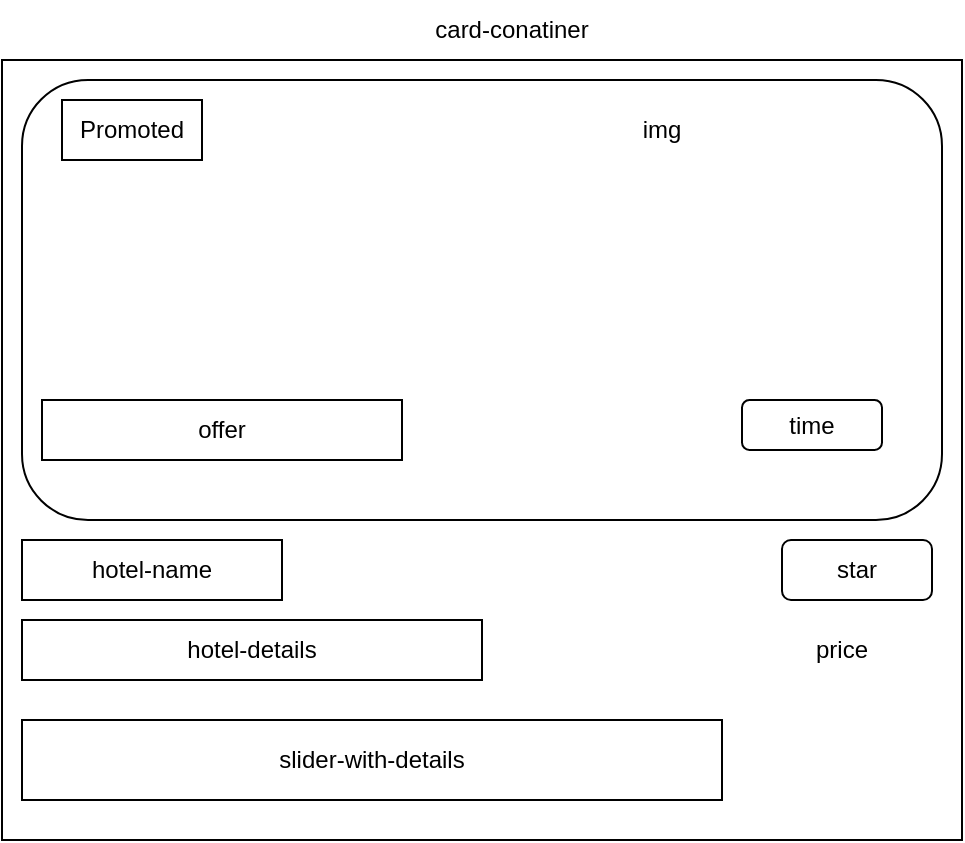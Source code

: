 <mxfile version="20.8.10" type="device"><diagram name="Page-1" id="b17pEHYGSfk4HfotTXqT"><mxGraphModel dx="863" dy="516" grid="1" gridSize="10" guides="1" tooltips="1" connect="1" arrows="1" fold="1" page="1" pageScale="1" pageWidth="850" pageHeight="1100" math="0" shadow="0"><root><mxCell id="0"/><mxCell id="1" parent="0"/><mxCell id="xs_plUGYAfc-Yu6QbRyZ-1" value="" style="rounded=0;whiteSpace=wrap;html=1;" vertex="1" parent="1"><mxGeometry x="150" y="70" width="480" height="390" as="geometry"/></mxCell><mxCell id="xs_plUGYAfc-Yu6QbRyZ-2" value="card-conatiner" style="text;html=1;strokeColor=none;fillColor=none;align=center;verticalAlign=middle;whiteSpace=wrap;rounded=0;" vertex="1" parent="1"><mxGeometry x="350" y="40" width="110" height="30" as="geometry"/></mxCell><mxCell id="xs_plUGYAfc-Yu6QbRyZ-5" value="" style="rounded=1;whiteSpace=wrap;html=1;" vertex="1" parent="1"><mxGeometry x="160" y="80" width="460" height="220" as="geometry"/></mxCell><mxCell id="xs_plUGYAfc-Yu6QbRyZ-3" value="Promoted" style="rounded=0;whiteSpace=wrap;html=1;" vertex="1" parent="1"><mxGeometry x="180" y="90" width="70" height="30" as="geometry"/></mxCell><mxCell id="xs_plUGYAfc-Yu6QbRyZ-6" value="img" style="text;html=1;strokeColor=none;fillColor=none;align=center;verticalAlign=middle;whiteSpace=wrap;rounded=0;" vertex="1" parent="1"><mxGeometry x="450" y="90" width="60" height="30" as="geometry"/></mxCell><mxCell id="xs_plUGYAfc-Yu6QbRyZ-7" value="offer" style="rounded=0;whiteSpace=wrap;html=1;" vertex="1" parent="1"><mxGeometry x="170" y="240" width="180" height="30" as="geometry"/></mxCell><mxCell id="xs_plUGYAfc-Yu6QbRyZ-9" value="time" style="rounded=1;whiteSpace=wrap;html=1;" vertex="1" parent="1"><mxGeometry x="520" y="240" width="70" height="25" as="geometry"/></mxCell><mxCell id="xs_plUGYAfc-Yu6QbRyZ-10" value="hotel-name" style="rounded=0;whiteSpace=wrap;html=1;" vertex="1" parent="1"><mxGeometry x="160" y="310" width="130" height="30" as="geometry"/></mxCell><mxCell id="xs_plUGYAfc-Yu6QbRyZ-11" value="star" style="rounded=1;whiteSpace=wrap;html=1;" vertex="1" parent="1"><mxGeometry x="540" y="310" width="75" height="30" as="geometry"/></mxCell><mxCell id="xs_plUGYAfc-Yu6QbRyZ-12" value="hotel-details" style="rounded=0;whiteSpace=wrap;html=1;" vertex="1" parent="1"><mxGeometry x="160" y="350" width="230" height="30" as="geometry"/></mxCell><mxCell id="xs_plUGYAfc-Yu6QbRyZ-13" value="price" style="text;html=1;strokeColor=none;fillColor=none;align=center;verticalAlign=middle;whiteSpace=wrap;rounded=0;" vertex="1" parent="1"><mxGeometry x="540" y="350" width="60" height="30" as="geometry"/></mxCell><mxCell id="xs_plUGYAfc-Yu6QbRyZ-14" value="slider-with-details" style="rounded=0;whiteSpace=wrap;html=1;" vertex="1" parent="1"><mxGeometry x="160" y="400" width="350" height="40" as="geometry"/></mxCell></root></mxGraphModel></diagram></mxfile>